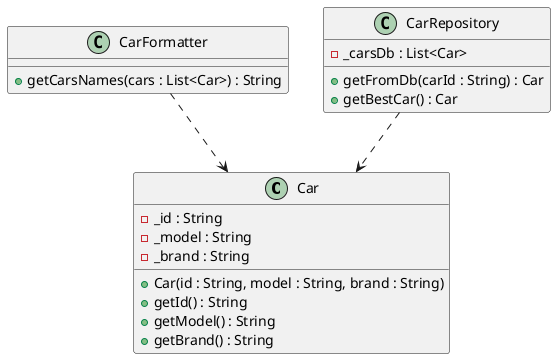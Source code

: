 @startuml

    class Car {
        -_id : String
        -_model : String
        -_brand : String
        +Car(id : String, model : String, brand : String)
        +getId() : String
        +getModel() : String
        +getBrand() : String
    }

    class CarFormatter {
        +getCarsNames(cars : List<Car>) : String
    }

    class CarRepository {
        -_carsDb : List<Car>
        +getFromDb(carId : String) : Car
        +getBestCar() : Car
    }

    
    CarRepository ..> Car 
    CarFormatter ..> Car 

@enduml
